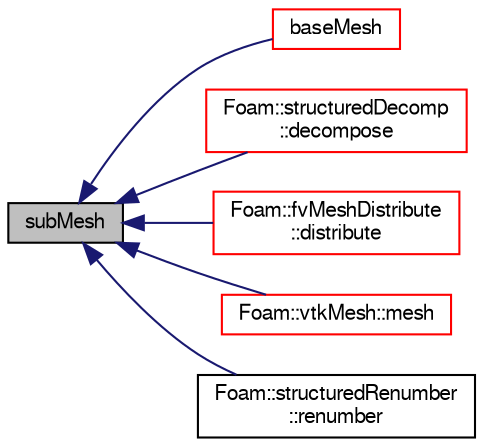 digraph "subMesh"
{
  bgcolor="transparent";
  edge [fontname="FreeSans",fontsize="10",labelfontname="FreeSans",labelfontsize="10"];
  node [fontname="FreeSans",fontsize="10",shape=record];
  rankdir="LR";
  Node862 [label="subMesh",height=0.2,width=0.4,color="black", fillcolor="grey75", style="filled", fontcolor="black"];
  Node862 -> Node863 [dir="back",color="midnightblue",fontsize="10",style="solid",fontname="FreeSans"];
  Node863 [label="baseMesh",height=0.2,width=0.4,color="red",URL="$a22790.html#a2ddcd537a1fe2e9e03801c85464ac97d",tooltip="Original mesh. "];
  Node862 -> Node868 [dir="back",color="midnightblue",fontsize="10",style="solid",fontname="FreeSans"];
  Node868 [label="Foam::structuredDecomp\l::decompose",height=0.2,width=0.4,color="red",URL="$a28626.html#a971139d60fbf525c8a4dae56d9a386da",tooltip="Return for every coordinate the wanted processor number. Use the. "];
  Node862 -> Node871 [dir="back",color="midnightblue",fontsize="10",style="solid",fontname="FreeSans"];
  Node871 [label="Foam::fvMeshDistribute\l::distribute",height=0.2,width=0.4,color="red",URL="$a21454.html#acb11a389cf765470aea69d37a526cf1f",tooltip="Send cells to neighbours according to distribution. "];
  Node862 -> Node883 [dir="back",color="midnightblue",fontsize="10",style="solid",fontname="FreeSans"];
  Node883 [label="Foam::vtkMesh::mesh",height=0.2,width=0.4,color="red",URL="$a31710.html#a470f06cfb9b6ee887cd85d63de275607",tooltip="Access either mesh or submesh. "];
  Node862 -> Node881 [dir="back",color="midnightblue",fontsize="10",style="solid",fontname="FreeSans"];
  Node881 [label="Foam::structuredRenumber\l::renumber",height=0.2,width=0.4,color="black",URL="$a29222.html#a43e03f902cbbeb39d4552a7e1cee9e73",tooltip="Return the order in which cells need to be visited, i.e. "];
}
